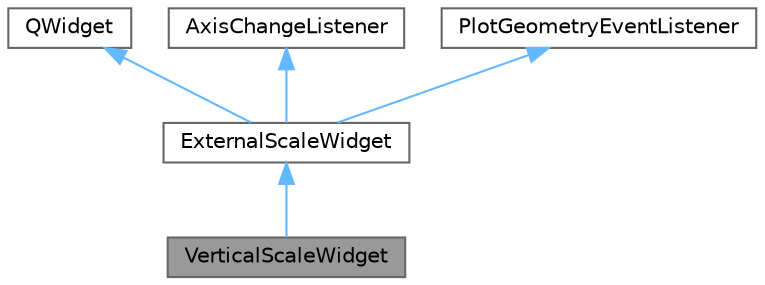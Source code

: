 digraph "VerticalScaleWidget"
{
 // LATEX_PDF_SIZE
  bgcolor="transparent";
  edge [fontname=Helvetica,fontsize=10,labelfontname=Helvetica,labelfontsize=10];
  node [fontname=Helvetica,fontsize=10,shape=box,height=0.2,width=0.4];
  Node1 [label="VerticalScaleWidget",height=0.2,width=0.4,color="gray40", fillcolor="grey60", style="filled", fontcolor="black",tooltip="Convenience class that creates a vertical scale."];
  Node2 -> Node1 [dir="back",color="steelblue1",style="solid"];
  Node2 [label="ExternalScaleWidget",height=0.2,width=0.4,color="gray40", fillcolor="white", style="filled",URL="$classExternalScaleWidget.html",tooltip="A widget to configure and draw a scale external to a PlotSceneWidget or any other scroll area whose c..."];
  Node3 -> Node2 [dir="back",color="steelblue1",style="solid"];
  Node3 [label="QWidget",height=0.2,width=0.4,color="gray40", fillcolor="white", style="filled",tooltip=" "];
  Node4 -> Node2 [dir="back",color="steelblue1",style="solid"];
  Node4 [label="AxisChangeListener",height=0.2,width=0.4,color="gray40", fillcolor="white", style="filled",URL="$classAxisChangeListener.html",tooltip="A listener for axis change events."];
  Node5 -> Node2 [dir="back",color="steelblue1",style="solid"];
  Node5 [label="PlotGeometryEventListener",height=0.2,width=0.4,color="gray40", fillcolor="white", style="filled",URL="$classPlotGeometryEventListener.html",tooltip="This is an interface that you can subclass to be notified when the plot rect changes."];
}

